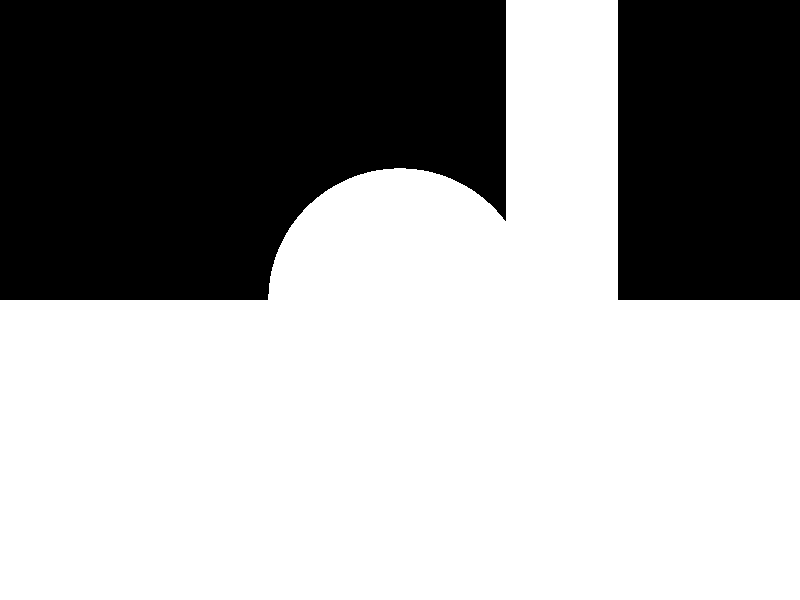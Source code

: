// csc473, assignment 1 sample file (RIGHT HANDED)

camera {
  location  <0, 0, 14>
  up        <0,  1,  0>
  right     <1.33333, 0,  0>
  look_at   <0, 0, 0>
}


light_source {<-100, 100, 100> color rgb <1.5, 1.5, 1.5>}

sphere { <0, 0, 0>, 3
  pigment { color rgb <1.0, 1.0, 1.0>}
  finish {ambient 0.4 diffuse 0.8}
  translate <0, 0, 0>
}

plane {<0, 1, 0>, -3
      pigment {color rgb <1.0, 1.0, 1.0>}
      finish {ambient 0.4 diffuse 0.8}
}

box {
  <-4, -3, -3>, <-3, 9, 3>
      pigment {color rgb <1.0, 1.0, 1.0>}
      finish {ambient 0.4 diffuse 0.8}
}

sphere {
  <4, -2, 0>, 1
  pigment { color rgb <1.0, 1.0, 1.0>}
  finish {ambient 0.4 diffuse 0.8}
}
